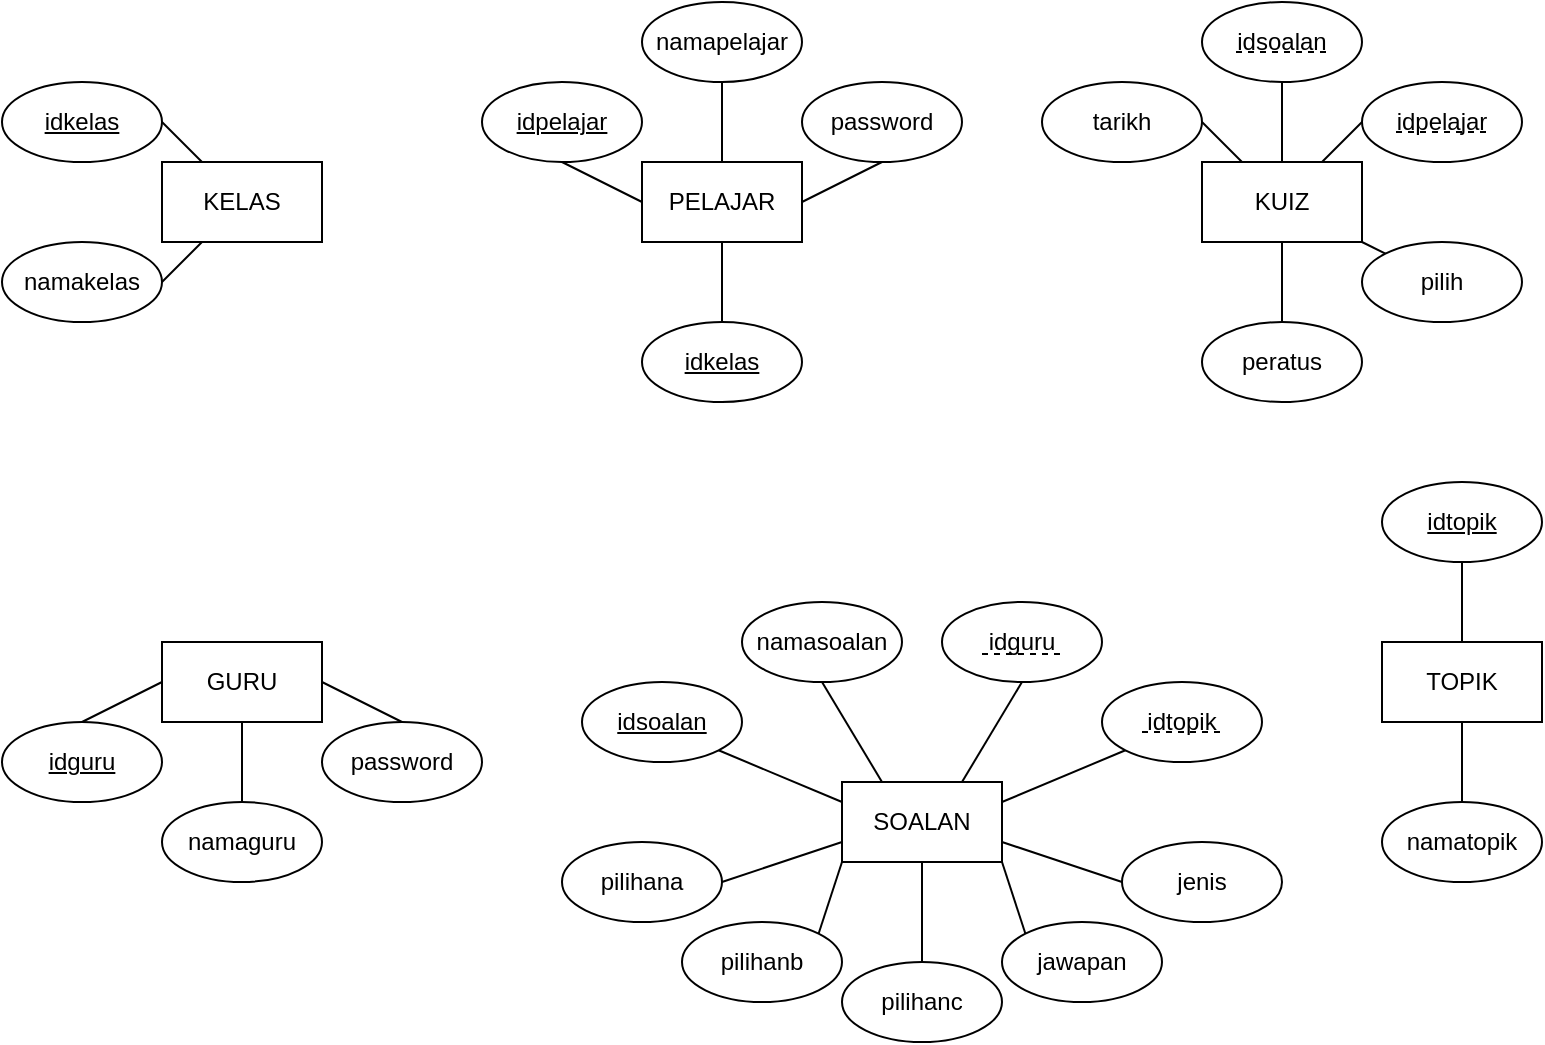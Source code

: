 <mxfile version="15.8.8" type="github">
  <diagram id="ev6TCaumLYetbTBm_4lM" name="Page-1">
    <mxGraphModel dx="1240" dy="689" grid="1" gridSize="10" guides="1" tooltips="1" connect="1" arrows="1" fold="1" page="1" pageScale="1" pageWidth="850" pageHeight="1100" math="0" shadow="0">
      <root>
        <mxCell id="0" />
        <mxCell id="1" parent="0" />
        <mxCell id="LQL8k-GrR-42QwN9D3Ss-1" value="KELAS" style="rounded=0;whiteSpace=wrap;html=1;" vertex="1" parent="1">
          <mxGeometry x="120" y="120" width="80" height="40" as="geometry" />
        </mxCell>
        <mxCell id="LQL8k-GrR-42QwN9D3Ss-2" value="&lt;u&gt;idkelas&lt;/u&gt;" style="ellipse;whiteSpace=wrap;html=1;" vertex="1" parent="1">
          <mxGeometry x="40" y="80" width="80" height="40" as="geometry" />
        </mxCell>
        <mxCell id="LQL8k-GrR-42QwN9D3Ss-3" value="namakelas" style="ellipse;whiteSpace=wrap;html=1;" vertex="1" parent="1">
          <mxGeometry x="40" y="160" width="80" height="40" as="geometry" />
        </mxCell>
        <mxCell id="LQL8k-GrR-42QwN9D3Ss-4" value="" style="endArrow=none;html=1;rounded=0;entryX=1;entryY=0.5;entryDx=0;entryDy=0;exitX=0.25;exitY=0;exitDx=0;exitDy=0;" edge="1" parent="1" source="LQL8k-GrR-42QwN9D3Ss-1" target="LQL8k-GrR-42QwN9D3Ss-2">
          <mxGeometry width="50" height="50" relative="1" as="geometry">
            <mxPoint x="360" y="280" as="sourcePoint" />
            <mxPoint x="410" y="230" as="targetPoint" />
          </mxGeometry>
        </mxCell>
        <mxCell id="LQL8k-GrR-42QwN9D3Ss-5" value="" style="endArrow=none;html=1;rounded=0;entryX=0.25;entryY=1;entryDx=0;entryDy=0;exitX=1;exitY=0.5;exitDx=0;exitDy=0;" edge="1" parent="1" source="LQL8k-GrR-42QwN9D3Ss-3" target="LQL8k-GrR-42QwN9D3Ss-1">
          <mxGeometry width="50" height="50" relative="1" as="geometry">
            <mxPoint x="360" y="280" as="sourcePoint" />
            <mxPoint x="410" y="230" as="targetPoint" />
          </mxGeometry>
        </mxCell>
        <mxCell id="LQL8k-GrR-42QwN9D3Ss-6" style="edgeStyle=orthogonalEdgeStyle;rounded=0;orthogonalLoop=1;jettySize=auto;html=1;exitX=0.5;exitY=1;exitDx=0;exitDy=0;entryX=0.5;entryY=0;entryDx=0;entryDy=0;endArrow=none;endFill=0;" edge="1" parent="1" source="LQL8k-GrR-42QwN9D3Ss-8" target="LQL8k-GrR-42QwN9D3Ss-11">
          <mxGeometry relative="1" as="geometry" />
        </mxCell>
        <mxCell id="LQL8k-GrR-42QwN9D3Ss-7" style="orthogonalLoop=1;jettySize=auto;html=1;exitX=1;exitY=0.5;exitDx=0;exitDy=0;entryX=0.5;entryY=0;entryDx=0;entryDy=0;endArrow=none;endFill=0;rounded=0;" edge="1" parent="1" source="LQL8k-GrR-42QwN9D3Ss-8" target="LQL8k-GrR-42QwN9D3Ss-12">
          <mxGeometry relative="1" as="geometry" />
        </mxCell>
        <mxCell id="LQL8k-GrR-42QwN9D3Ss-8" value="GURU" style="rounded=0;whiteSpace=wrap;html=1;" vertex="1" parent="1">
          <mxGeometry x="120" y="360" width="80" height="40" as="geometry" />
        </mxCell>
        <mxCell id="LQL8k-GrR-42QwN9D3Ss-9" value="&lt;u&gt;idguru&lt;/u&gt;" style="ellipse;whiteSpace=wrap;html=1;" vertex="1" parent="1">
          <mxGeometry x="40" y="400" width="80" height="40" as="geometry" />
        </mxCell>
        <mxCell id="LQL8k-GrR-42QwN9D3Ss-10" value="" style="endArrow=none;html=1;rounded=0;entryX=0;entryY=0.5;entryDx=0;entryDy=0;exitX=0.5;exitY=0;exitDx=0;exitDy=0;" edge="1" parent="1" source="LQL8k-GrR-42QwN9D3Ss-9" target="LQL8k-GrR-42QwN9D3Ss-8">
          <mxGeometry width="50" height="50" relative="1" as="geometry">
            <mxPoint x="320" y="390" as="sourcePoint" />
            <mxPoint x="370" y="340" as="targetPoint" />
          </mxGeometry>
        </mxCell>
        <mxCell id="LQL8k-GrR-42QwN9D3Ss-11" value="namaguru" style="ellipse;whiteSpace=wrap;html=1;" vertex="1" parent="1">
          <mxGeometry x="120" y="440" width="80" height="40" as="geometry" />
        </mxCell>
        <mxCell id="LQL8k-GrR-42QwN9D3Ss-12" value="password" style="ellipse;whiteSpace=wrap;html=1;" vertex="1" parent="1">
          <mxGeometry x="200" y="400" width="80" height="40" as="geometry" />
        </mxCell>
        <mxCell id="LQL8k-GrR-42QwN9D3Ss-13" style="edgeStyle=orthogonalEdgeStyle;rounded=0;orthogonalLoop=1;jettySize=auto;html=1;exitX=0.5;exitY=0;exitDx=0;exitDy=0;entryX=0.5;entryY=1;entryDx=0;entryDy=0;endArrow=none;endFill=0;" edge="1" parent="1" source="LQL8k-GrR-42QwN9D3Ss-16" target="LQL8k-GrR-42QwN9D3Ss-19">
          <mxGeometry relative="1" as="geometry" />
        </mxCell>
        <mxCell id="LQL8k-GrR-42QwN9D3Ss-14" style="orthogonalLoop=1;jettySize=auto;html=1;exitX=1;exitY=0.5;exitDx=0;exitDy=0;entryX=0.5;entryY=1;entryDx=0;entryDy=0;endArrow=none;endFill=0;rounded=0;" edge="1" parent="1" source="LQL8k-GrR-42QwN9D3Ss-16" target="LQL8k-GrR-42QwN9D3Ss-20">
          <mxGeometry relative="1" as="geometry" />
        </mxCell>
        <mxCell id="LQL8k-GrR-42QwN9D3Ss-15" style="edgeStyle=none;rounded=0;orthogonalLoop=1;jettySize=auto;html=1;exitX=0.5;exitY=1;exitDx=0;exitDy=0;entryX=0.5;entryY=0;entryDx=0;entryDy=0;endArrow=none;endFill=0;" edge="1" parent="1" source="LQL8k-GrR-42QwN9D3Ss-16" target="LQL8k-GrR-42QwN9D3Ss-21">
          <mxGeometry relative="1" as="geometry" />
        </mxCell>
        <mxCell id="LQL8k-GrR-42QwN9D3Ss-16" value="PELAJAR" style="rounded=0;whiteSpace=wrap;html=1;" vertex="1" parent="1">
          <mxGeometry x="360" y="120" width="80" height="40" as="geometry" />
        </mxCell>
        <mxCell id="LQL8k-GrR-42QwN9D3Ss-17" value="&lt;u&gt;idpelajar&lt;/u&gt;" style="ellipse;whiteSpace=wrap;html=1;" vertex="1" parent="1">
          <mxGeometry x="280" y="80" width="80" height="40" as="geometry" />
        </mxCell>
        <mxCell id="LQL8k-GrR-42QwN9D3Ss-18" value="" style="endArrow=none;html=1;rounded=0;entryX=0;entryY=0.5;entryDx=0;entryDy=0;exitX=0.5;exitY=1;exitDx=0;exitDy=0;" edge="1" parent="1" source="LQL8k-GrR-42QwN9D3Ss-17" target="LQL8k-GrR-42QwN9D3Ss-16">
          <mxGeometry width="50" height="50" relative="1" as="geometry">
            <mxPoint x="560" y="150" as="sourcePoint" />
            <mxPoint x="610" y="100" as="targetPoint" />
          </mxGeometry>
        </mxCell>
        <mxCell id="LQL8k-GrR-42QwN9D3Ss-19" value="namapelajar" style="ellipse;whiteSpace=wrap;html=1;" vertex="1" parent="1">
          <mxGeometry x="360" y="40" width="80" height="40" as="geometry" />
        </mxCell>
        <mxCell id="LQL8k-GrR-42QwN9D3Ss-20" value="password" style="ellipse;whiteSpace=wrap;html=1;" vertex="1" parent="1">
          <mxGeometry x="440" y="80" width="80" height="40" as="geometry" />
        </mxCell>
        <mxCell id="LQL8k-GrR-42QwN9D3Ss-21" value="&lt;u&gt;idkelas&lt;/u&gt;" style="ellipse;whiteSpace=wrap;html=1;" vertex="1" parent="1">
          <mxGeometry x="360" y="200" width="80" height="40" as="geometry" />
        </mxCell>
        <mxCell id="LQL8k-GrR-42QwN9D3Ss-22" style="edgeStyle=none;rounded=0;orthogonalLoop=1;jettySize=auto;html=1;exitX=0.5;exitY=0;exitDx=0;exitDy=0;entryX=0.5;entryY=1;entryDx=0;entryDy=0;endArrow=none;endFill=0;" edge="1" parent="1" source="LQL8k-GrR-42QwN9D3Ss-27" target="LQL8k-GrR-42QwN9D3Ss-32">
          <mxGeometry relative="1" as="geometry" />
        </mxCell>
        <mxCell id="LQL8k-GrR-42QwN9D3Ss-23" style="edgeStyle=none;rounded=0;orthogonalLoop=1;jettySize=auto;html=1;exitX=0.25;exitY=0;exitDx=0;exitDy=0;entryX=1;entryY=0.5;entryDx=0;entryDy=0;endArrow=none;endFill=0;" edge="1" parent="1" source="LQL8k-GrR-42QwN9D3Ss-27" target="LQL8k-GrR-42QwN9D3Ss-34">
          <mxGeometry relative="1" as="geometry" />
        </mxCell>
        <mxCell id="LQL8k-GrR-42QwN9D3Ss-24" style="edgeStyle=none;rounded=0;orthogonalLoop=1;jettySize=auto;html=1;exitX=0.75;exitY=0;exitDx=0;exitDy=0;entryX=0;entryY=0.5;entryDx=0;entryDy=0;endArrow=none;endFill=0;" edge="1" parent="1" source="LQL8k-GrR-42QwN9D3Ss-27" target="LQL8k-GrR-42QwN9D3Ss-29">
          <mxGeometry relative="1" as="geometry" />
        </mxCell>
        <mxCell id="LQL8k-GrR-42QwN9D3Ss-25" style="edgeStyle=none;rounded=0;orthogonalLoop=1;jettySize=auto;html=1;exitX=1;exitY=1;exitDx=0;exitDy=0;entryX=0;entryY=0;entryDx=0;entryDy=0;endArrow=none;endFill=0;" edge="1" parent="1" source="LQL8k-GrR-42QwN9D3Ss-27" target="LQL8k-GrR-42QwN9D3Ss-35">
          <mxGeometry relative="1" as="geometry" />
        </mxCell>
        <mxCell id="LQL8k-GrR-42QwN9D3Ss-26" style="edgeStyle=none;rounded=0;orthogonalLoop=1;jettySize=auto;html=1;exitX=0.5;exitY=1;exitDx=0;exitDy=0;entryX=0.5;entryY=0;entryDx=0;entryDy=0;endArrow=none;endFill=0;" edge="1" parent="1" source="LQL8k-GrR-42QwN9D3Ss-27" target="LQL8k-GrR-42QwN9D3Ss-36">
          <mxGeometry relative="1" as="geometry" />
        </mxCell>
        <mxCell id="LQL8k-GrR-42QwN9D3Ss-27" value="KUIZ" style="rounded=0;whiteSpace=wrap;html=1;" vertex="1" parent="1">
          <mxGeometry x="640" y="120" width="80" height="40" as="geometry" />
        </mxCell>
        <mxCell id="LQL8k-GrR-42QwN9D3Ss-28" value="" style="group" vertex="1" connectable="0" parent="1">
          <mxGeometry x="720" y="80" width="80" height="40" as="geometry" />
        </mxCell>
        <mxCell id="LQL8k-GrR-42QwN9D3Ss-29" value="&lt;span&gt;idpelajar&lt;/span&gt;" style="ellipse;whiteSpace=wrap;html=1;fixDash=0;fontStyle=0" vertex="1" parent="LQL8k-GrR-42QwN9D3Ss-28">
          <mxGeometry width="80" height="40" as="geometry" />
        </mxCell>
        <mxCell id="LQL8k-GrR-42QwN9D3Ss-30" value="" style="endArrow=none;dashed=1;html=1;rounded=0;" edge="1" parent="LQL8k-GrR-42QwN9D3Ss-28">
          <mxGeometry width="50" height="50" relative="1" as="geometry">
            <mxPoint x="17" y="25.0" as="sourcePoint" />
            <mxPoint x="65" y="25.0" as="targetPoint" />
            <Array as="points" />
          </mxGeometry>
        </mxCell>
        <mxCell id="LQL8k-GrR-42QwN9D3Ss-31" value="" style="group" vertex="1" connectable="0" parent="1">
          <mxGeometry x="640" y="40" width="80" height="40" as="geometry" />
        </mxCell>
        <mxCell id="LQL8k-GrR-42QwN9D3Ss-32" value="&lt;span&gt;idsoalan&lt;/span&gt;" style="ellipse;whiteSpace=wrap;html=1;fixDash=0;fontStyle=0" vertex="1" parent="LQL8k-GrR-42QwN9D3Ss-31">
          <mxGeometry width="80" height="40" as="geometry" />
        </mxCell>
        <mxCell id="LQL8k-GrR-42QwN9D3Ss-33" value="" style="endArrow=none;dashed=1;html=1;rounded=0;" edge="1" parent="LQL8k-GrR-42QwN9D3Ss-31">
          <mxGeometry width="50" height="50" relative="1" as="geometry">
            <mxPoint x="17" y="25.0" as="sourcePoint" />
            <mxPoint x="65" y="25.0" as="targetPoint" />
            <Array as="points" />
          </mxGeometry>
        </mxCell>
        <mxCell id="LQL8k-GrR-42QwN9D3Ss-34" value="tarikh" style="ellipse;whiteSpace=wrap;html=1;" vertex="1" parent="1">
          <mxGeometry x="560" y="80" width="80" height="40" as="geometry" />
        </mxCell>
        <mxCell id="LQL8k-GrR-42QwN9D3Ss-35" value="pilih" style="ellipse;whiteSpace=wrap;html=1;" vertex="1" parent="1">
          <mxGeometry x="720" y="160" width="80" height="40" as="geometry" />
        </mxCell>
        <mxCell id="LQL8k-GrR-42QwN9D3Ss-36" value="peratus" style="ellipse;whiteSpace=wrap;html=1;" vertex="1" parent="1">
          <mxGeometry x="640" y="200" width="80" height="40" as="geometry" />
        </mxCell>
        <mxCell id="LQL8k-GrR-42QwN9D3Ss-57" style="rounded=0;orthogonalLoop=1;jettySize=auto;html=1;exitX=0.75;exitY=0;exitDx=0;exitDy=0;entryX=0.5;entryY=1;entryDx=0;entryDy=0;endArrow=none;endFill=0;" edge="1" parent="1" source="LQL8k-GrR-42QwN9D3Ss-37" target="LQL8k-GrR-42QwN9D3Ss-46">
          <mxGeometry relative="1" as="geometry" />
        </mxCell>
        <mxCell id="LQL8k-GrR-42QwN9D3Ss-58" style="edgeStyle=none;rounded=0;orthogonalLoop=1;jettySize=auto;html=1;exitX=1;exitY=0.25;exitDx=0;exitDy=0;entryX=0;entryY=1;entryDx=0;entryDy=0;endArrow=none;endFill=0;" edge="1" parent="1" source="LQL8k-GrR-42QwN9D3Ss-37" target="LQL8k-GrR-42QwN9D3Ss-40">
          <mxGeometry relative="1" as="geometry" />
        </mxCell>
        <mxCell id="LQL8k-GrR-42QwN9D3Ss-59" style="edgeStyle=none;rounded=0;orthogonalLoop=1;jettySize=auto;html=1;exitX=1;exitY=0.75;exitDx=0;exitDy=0;entryX=0;entryY=0.5;entryDx=0;entryDy=0;endArrow=none;endFill=0;" edge="1" parent="1" source="LQL8k-GrR-42QwN9D3Ss-37" target="LQL8k-GrR-42QwN9D3Ss-41">
          <mxGeometry relative="1" as="geometry" />
        </mxCell>
        <mxCell id="LQL8k-GrR-42QwN9D3Ss-60" style="edgeStyle=none;rounded=0;orthogonalLoop=1;jettySize=auto;html=1;exitX=1;exitY=1;exitDx=0;exitDy=0;entryX=0;entryY=0;entryDx=0;entryDy=0;endArrow=none;endFill=0;" edge="1" parent="1" source="LQL8k-GrR-42QwN9D3Ss-37" target="LQL8k-GrR-42QwN9D3Ss-42">
          <mxGeometry relative="1" as="geometry" />
        </mxCell>
        <mxCell id="LQL8k-GrR-42QwN9D3Ss-61" style="edgeStyle=none;rounded=0;orthogonalLoop=1;jettySize=auto;html=1;exitX=0;exitY=1;exitDx=0;exitDy=0;entryX=1;entryY=0;entryDx=0;entryDy=0;endArrow=none;endFill=0;" edge="1" parent="1" source="LQL8k-GrR-42QwN9D3Ss-37" target="LQL8k-GrR-42QwN9D3Ss-44">
          <mxGeometry relative="1" as="geometry" />
        </mxCell>
        <mxCell id="LQL8k-GrR-42QwN9D3Ss-62" style="edgeStyle=none;rounded=0;orthogonalLoop=1;jettySize=auto;html=1;exitX=0;exitY=0.75;exitDx=0;exitDy=0;entryX=1;entryY=0.5;entryDx=0;entryDy=0;endArrow=none;endFill=0;" edge="1" parent="1" source="LQL8k-GrR-42QwN9D3Ss-37" target="LQL8k-GrR-42QwN9D3Ss-45">
          <mxGeometry relative="1" as="geometry" />
        </mxCell>
        <mxCell id="LQL8k-GrR-42QwN9D3Ss-63" style="edgeStyle=none;rounded=0;orthogonalLoop=1;jettySize=auto;html=1;exitX=0.5;exitY=1;exitDx=0;exitDy=0;entryX=0.5;entryY=0;entryDx=0;entryDy=0;endArrow=none;endFill=0;" edge="1" parent="1" source="LQL8k-GrR-42QwN9D3Ss-37" target="LQL8k-GrR-42QwN9D3Ss-43">
          <mxGeometry relative="1" as="geometry" />
        </mxCell>
        <mxCell id="LQL8k-GrR-42QwN9D3Ss-64" style="edgeStyle=none;rounded=0;orthogonalLoop=1;jettySize=auto;html=1;exitX=0;exitY=0.25;exitDx=0;exitDy=0;entryX=1;entryY=1;entryDx=0;entryDy=0;endArrow=none;endFill=0;" edge="1" parent="1" source="LQL8k-GrR-42QwN9D3Ss-37" target="LQL8k-GrR-42QwN9D3Ss-38">
          <mxGeometry relative="1" as="geometry" />
        </mxCell>
        <mxCell id="LQL8k-GrR-42QwN9D3Ss-65" style="edgeStyle=none;rounded=0;orthogonalLoop=1;jettySize=auto;html=1;exitX=0.25;exitY=0;exitDx=0;exitDy=0;entryX=0.5;entryY=1;entryDx=0;entryDy=0;endArrow=none;endFill=0;" edge="1" parent="1" source="LQL8k-GrR-42QwN9D3Ss-37" target="LQL8k-GrR-42QwN9D3Ss-39">
          <mxGeometry relative="1" as="geometry" />
        </mxCell>
        <mxCell id="LQL8k-GrR-42QwN9D3Ss-37" value="SOALAN" style="rounded=0;whiteSpace=wrap;html=1;" vertex="1" parent="1">
          <mxGeometry x="460" y="430" width="80" height="40" as="geometry" />
        </mxCell>
        <mxCell id="LQL8k-GrR-42QwN9D3Ss-38" value="idsoalan" style="ellipse;whiteSpace=wrap;html=1;fontStyle=4" vertex="1" parent="1">
          <mxGeometry x="330" y="380" width="80" height="40" as="geometry" />
        </mxCell>
        <mxCell id="LQL8k-GrR-42QwN9D3Ss-39" value="namasoalan" style="ellipse;whiteSpace=wrap;html=1;" vertex="1" parent="1">
          <mxGeometry x="410" y="340" width="80" height="40" as="geometry" />
        </mxCell>
        <mxCell id="LQL8k-GrR-42QwN9D3Ss-41" value="jenis" style="ellipse;whiteSpace=wrap;html=1;" vertex="1" parent="1">
          <mxGeometry x="600" y="460" width="80" height="40" as="geometry" />
        </mxCell>
        <mxCell id="LQL8k-GrR-42QwN9D3Ss-42" value="jawapan" style="ellipse;whiteSpace=wrap;html=1;" vertex="1" parent="1">
          <mxGeometry x="540" y="500" width="80" height="40" as="geometry" />
        </mxCell>
        <mxCell id="LQL8k-GrR-42QwN9D3Ss-43" value="pilihanc" style="ellipse;whiteSpace=wrap;html=1;" vertex="1" parent="1">
          <mxGeometry x="460" y="520" width="80" height="40" as="geometry" />
        </mxCell>
        <mxCell id="LQL8k-GrR-42QwN9D3Ss-44" value="pilihanb" style="ellipse;whiteSpace=wrap;html=1;" vertex="1" parent="1">
          <mxGeometry x="380" y="500" width="80" height="40" as="geometry" />
        </mxCell>
        <mxCell id="LQL8k-GrR-42QwN9D3Ss-45" value="pilihana" style="ellipse;whiteSpace=wrap;html=1;" vertex="1" parent="1">
          <mxGeometry x="320" y="460" width="80" height="40" as="geometry" />
        </mxCell>
        <mxCell id="LQL8k-GrR-42QwN9D3Ss-49" style="edgeStyle=none;rounded=0;orthogonalLoop=1;jettySize=auto;html=1;exitX=0.5;exitY=0;exitDx=0;exitDy=0;entryX=0.5;entryY=1;entryDx=0;entryDy=0;endArrow=none;endFill=0;" edge="1" parent="1" source="LQL8k-GrR-42QwN9D3Ss-51" target="LQL8k-GrR-42QwN9D3Ss-52">
          <mxGeometry relative="1" as="geometry" />
        </mxCell>
        <mxCell id="LQL8k-GrR-42QwN9D3Ss-50" style="edgeStyle=none;rounded=0;orthogonalLoop=1;jettySize=auto;html=1;exitX=0.5;exitY=1;exitDx=0;exitDy=0;entryX=0.5;entryY=0;entryDx=0;entryDy=0;endArrow=none;endFill=0;" edge="1" parent="1" source="LQL8k-GrR-42QwN9D3Ss-51" target="LQL8k-GrR-42QwN9D3Ss-53">
          <mxGeometry relative="1" as="geometry" />
        </mxCell>
        <mxCell id="LQL8k-GrR-42QwN9D3Ss-51" value="TOPIK" style="rounded=0;whiteSpace=wrap;html=1;" vertex="1" parent="1">
          <mxGeometry x="730" y="360" width="80" height="40" as="geometry" />
        </mxCell>
        <mxCell id="LQL8k-GrR-42QwN9D3Ss-52" value="idtopik" style="ellipse;whiteSpace=wrap;html=1;fontStyle=4" vertex="1" parent="1">
          <mxGeometry x="730" y="280" width="80" height="40" as="geometry" />
        </mxCell>
        <mxCell id="LQL8k-GrR-42QwN9D3Ss-53" value="namatopik" style="ellipse;whiteSpace=wrap;html=1;" vertex="1" parent="1">
          <mxGeometry x="730" y="440" width="80" height="40" as="geometry" />
        </mxCell>
        <mxCell id="LQL8k-GrR-42QwN9D3Ss-55" value="" style="group" vertex="1" connectable="0" parent="1">
          <mxGeometry x="590" y="380" width="80" height="40" as="geometry" />
        </mxCell>
        <mxCell id="LQL8k-GrR-42QwN9D3Ss-40" value="idtopik" style="ellipse;whiteSpace=wrap;html=1;" vertex="1" parent="LQL8k-GrR-42QwN9D3Ss-55">
          <mxGeometry width="80" height="40" as="geometry" />
        </mxCell>
        <mxCell id="LQL8k-GrR-42QwN9D3Ss-48" value="" style="endArrow=none;dashed=1;html=1;rounded=0;" edge="1" parent="LQL8k-GrR-42QwN9D3Ss-55">
          <mxGeometry width="50" height="50" relative="1" as="geometry">
            <mxPoint x="20" y="25" as="sourcePoint" />
            <mxPoint x="60" y="25" as="targetPoint" />
            <Array as="points" />
          </mxGeometry>
        </mxCell>
        <mxCell id="LQL8k-GrR-42QwN9D3Ss-56" value="" style="group" vertex="1" connectable="0" parent="1">
          <mxGeometry x="510" y="340" width="80" height="40" as="geometry" />
        </mxCell>
        <mxCell id="LQL8k-GrR-42QwN9D3Ss-46" value="idguru" style="ellipse;whiteSpace=wrap;html=1;" vertex="1" parent="LQL8k-GrR-42QwN9D3Ss-56">
          <mxGeometry width="80" height="40" as="geometry" />
        </mxCell>
        <mxCell id="LQL8k-GrR-42QwN9D3Ss-47" value="" style="endArrow=none;dashed=1;html=1;rounded=0;" edge="1" parent="LQL8k-GrR-42QwN9D3Ss-56">
          <mxGeometry width="50" height="50" relative="1" as="geometry">
            <mxPoint x="20" y="26" as="sourcePoint" />
            <mxPoint x="60" y="26" as="targetPoint" />
            <Array as="points" />
          </mxGeometry>
        </mxCell>
      </root>
    </mxGraphModel>
  </diagram>
</mxfile>
